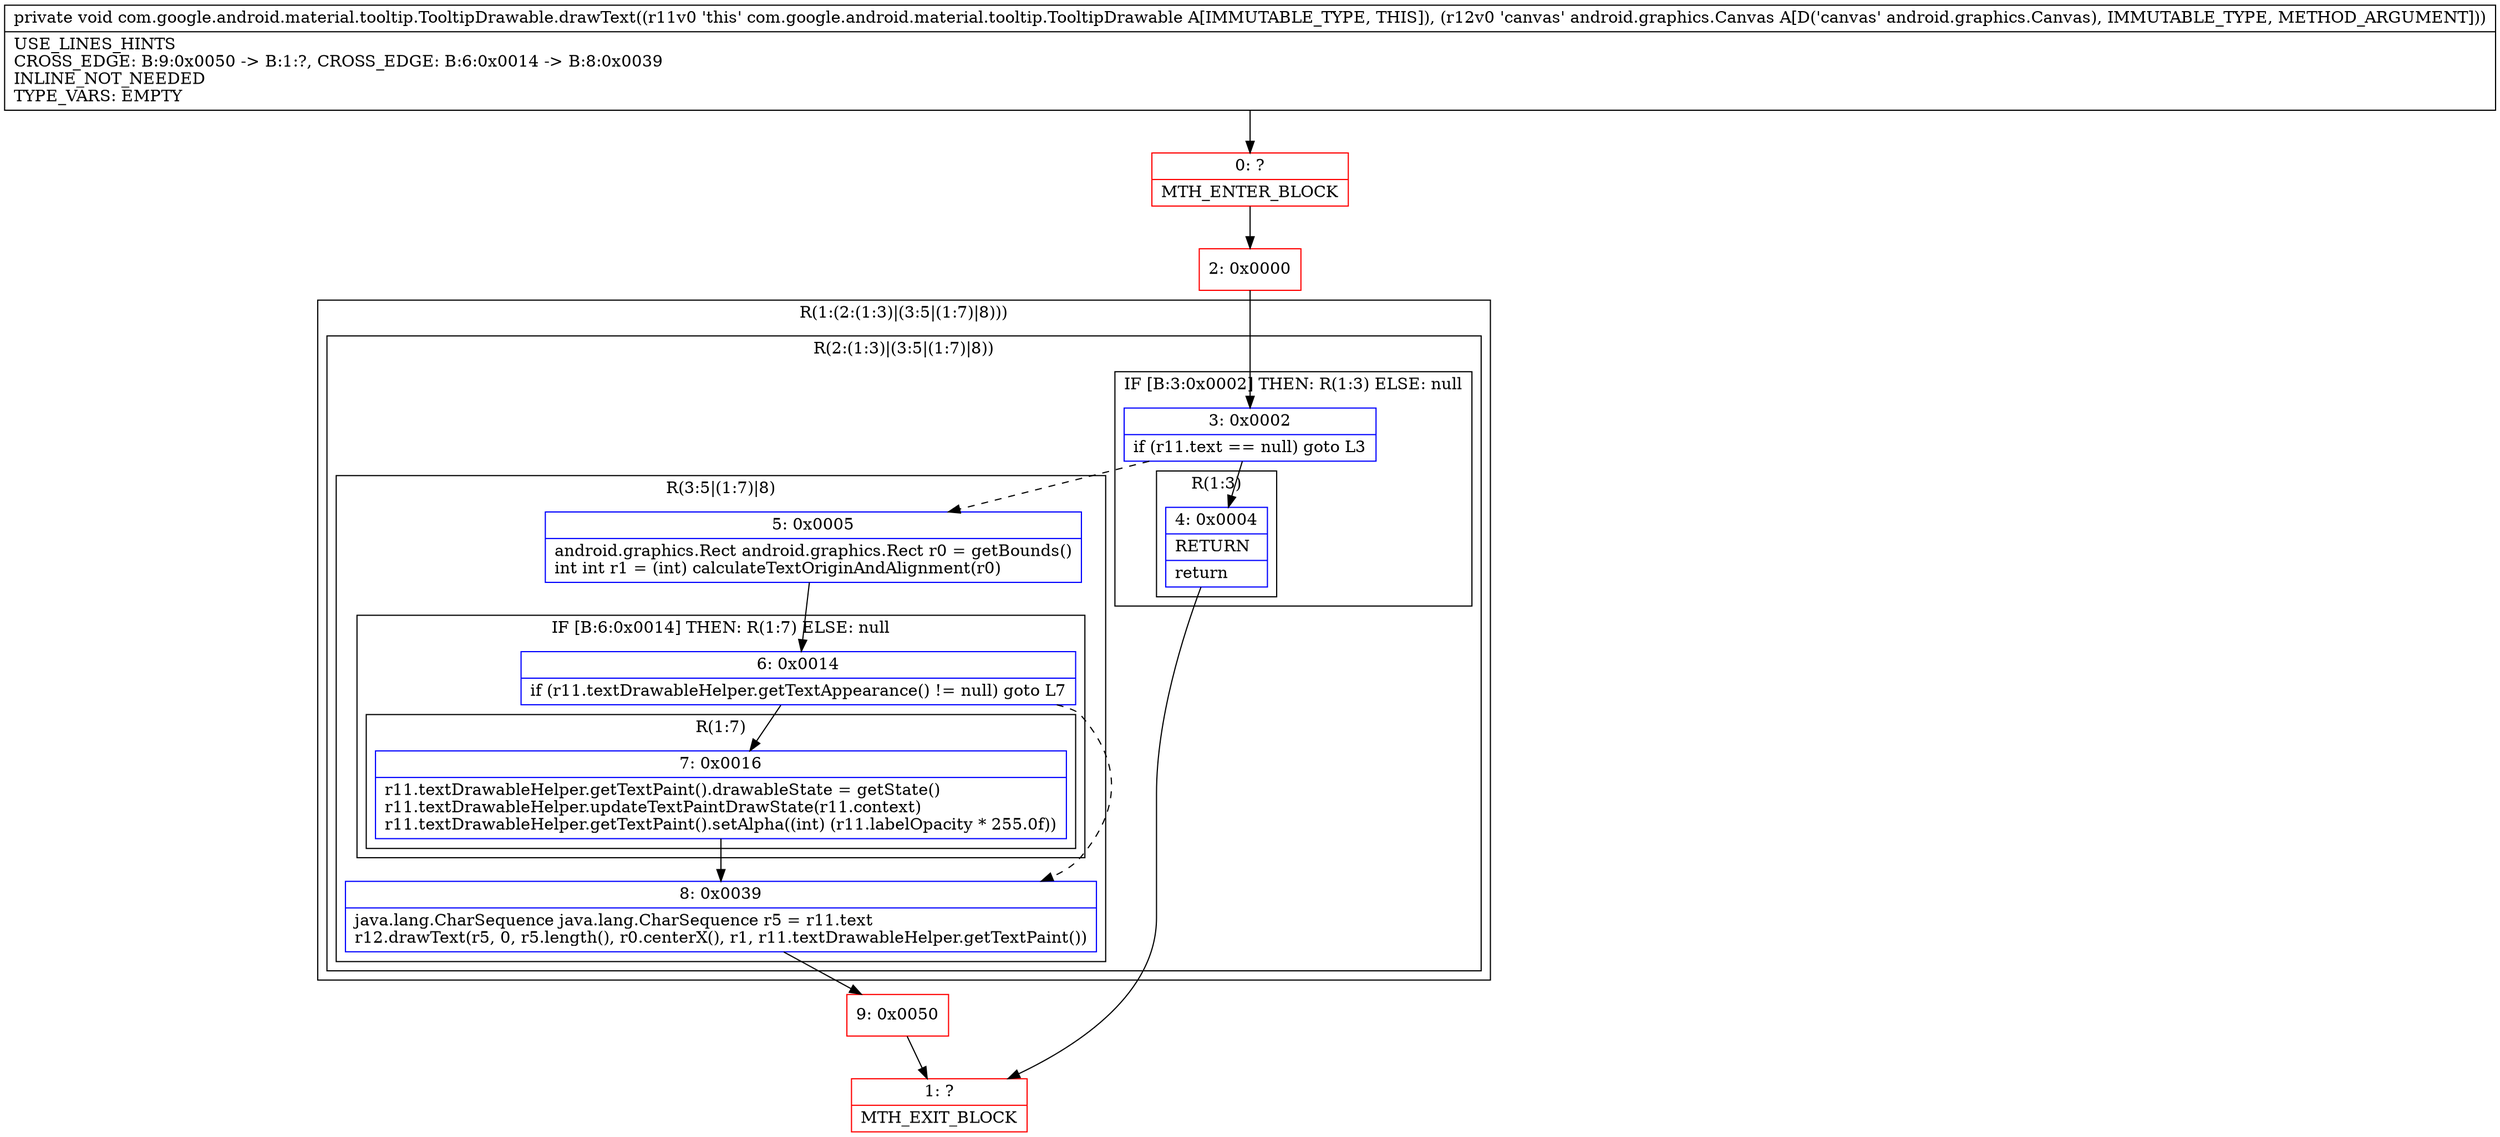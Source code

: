 digraph "CFG forcom.google.android.material.tooltip.TooltipDrawable.drawText(Landroid\/graphics\/Canvas;)V" {
subgraph cluster_Region_70802531 {
label = "R(1:(2:(1:3)|(3:5|(1:7)|8)))";
node [shape=record,color=blue];
subgraph cluster_Region_1970342164 {
label = "R(2:(1:3)|(3:5|(1:7)|8))";
node [shape=record,color=blue];
subgraph cluster_IfRegion_755635629 {
label = "IF [B:3:0x0002] THEN: R(1:3) ELSE: null";
node [shape=record,color=blue];
Node_3 [shape=record,label="{3\:\ 0x0002|if (r11.text == null) goto L3\l}"];
subgraph cluster_Region_1278030973 {
label = "R(1:3)";
node [shape=record,color=blue];
Node_4 [shape=record,label="{4\:\ 0x0004|RETURN\l|return\l}"];
}
}
subgraph cluster_Region_2027343925 {
label = "R(3:5|(1:7)|8)";
node [shape=record,color=blue];
Node_5 [shape=record,label="{5\:\ 0x0005|android.graphics.Rect android.graphics.Rect r0 = getBounds()\lint int r1 = (int) calculateTextOriginAndAlignment(r0)\l}"];
subgraph cluster_IfRegion_170959583 {
label = "IF [B:6:0x0014] THEN: R(1:7) ELSE: null";
node [shape=record,color=blue];
Node_6 [shape=record,label="{6\:\ 0x0014|if (r11.textDrawableHelper.getTextAppearance() != null) goto L7\l}"];
subgraph cluster_Region_2004099876 {
label = "R(1:7)";
node [shape=record,color=blue];
Node_7 [shape=record,label="{7\:\ 0x0016|r11.textDrawableHelper.getTextPaint().drawableState = getState()\lr11.textDrawableHelper.updateTextPaintDrawState(r11.context)\lr11.textDrawableHelper.getTextPaint().setAlpha((int) (r11.labelOpacity * 255.0f))\l}"];
}
}
Node_8 [shape=record,label="{8\:\ 0x0039|java.lang.CharSequence java.lang.CharSequence r5 = r11.text\lr12.drawText(r5, 0, r5.length(), r0.centerX(), r1, r11.textDrawableHelper.getTextPaint())\l}"];
}
}
}
Node_0 [shape=record,color=red,label="{0\:\ ?|MTH_ENTER_BLOCK\l}"];
Node_2 [shape=record,color=red,label="{2\:\ 0x0000}"];
Node_1 [shape=record,color=red,label="{1\:\ ?|MTH_EXIT_BLOCK\l}"];
Node_9 [shape=record,color=red,label="{9\:\ 0x0050}"];
MethodNode[shape=record,label="{private void com.google.android.material.tooltip.TooltipDrawable.drawText((r11v0 'this' com.google.android.material.tooltip.TooltipDrawable A[IMMUTABLE_TYPE, THIS]), (r12v0 'canvas' android.graphics.Canvas A[D('canvas' android.graphics.Canvas), IMMUTABLE_TYPE, METHOD_ARGUMENT]))  | USE_LINES_HINTS\lCROSS_EDGE: B:9:0x0050 \-\> B:1:?, CROSS_EDGE: B:6:0x0014 \-\> B:8:0x0039\lINLINE_NOT_NEEDED\lTYPE_VARS: EMPTY\l}"];
MethodNode -> Node_0;Node_3 -> Node_4;
Node_3 -> Node_5[style=dashed];
Node_4 -> Node_1;
Node_5 -> Node_6;
Node_6 -> Node_7;
Node_6 -> Node_8[style=dashed];
Node_7 -> Node_8;
Node_8 -> Node_9;
Node_0 -> Node_2;
Node_2 -> Node_3;
Node_9 -> Node_1;
}

